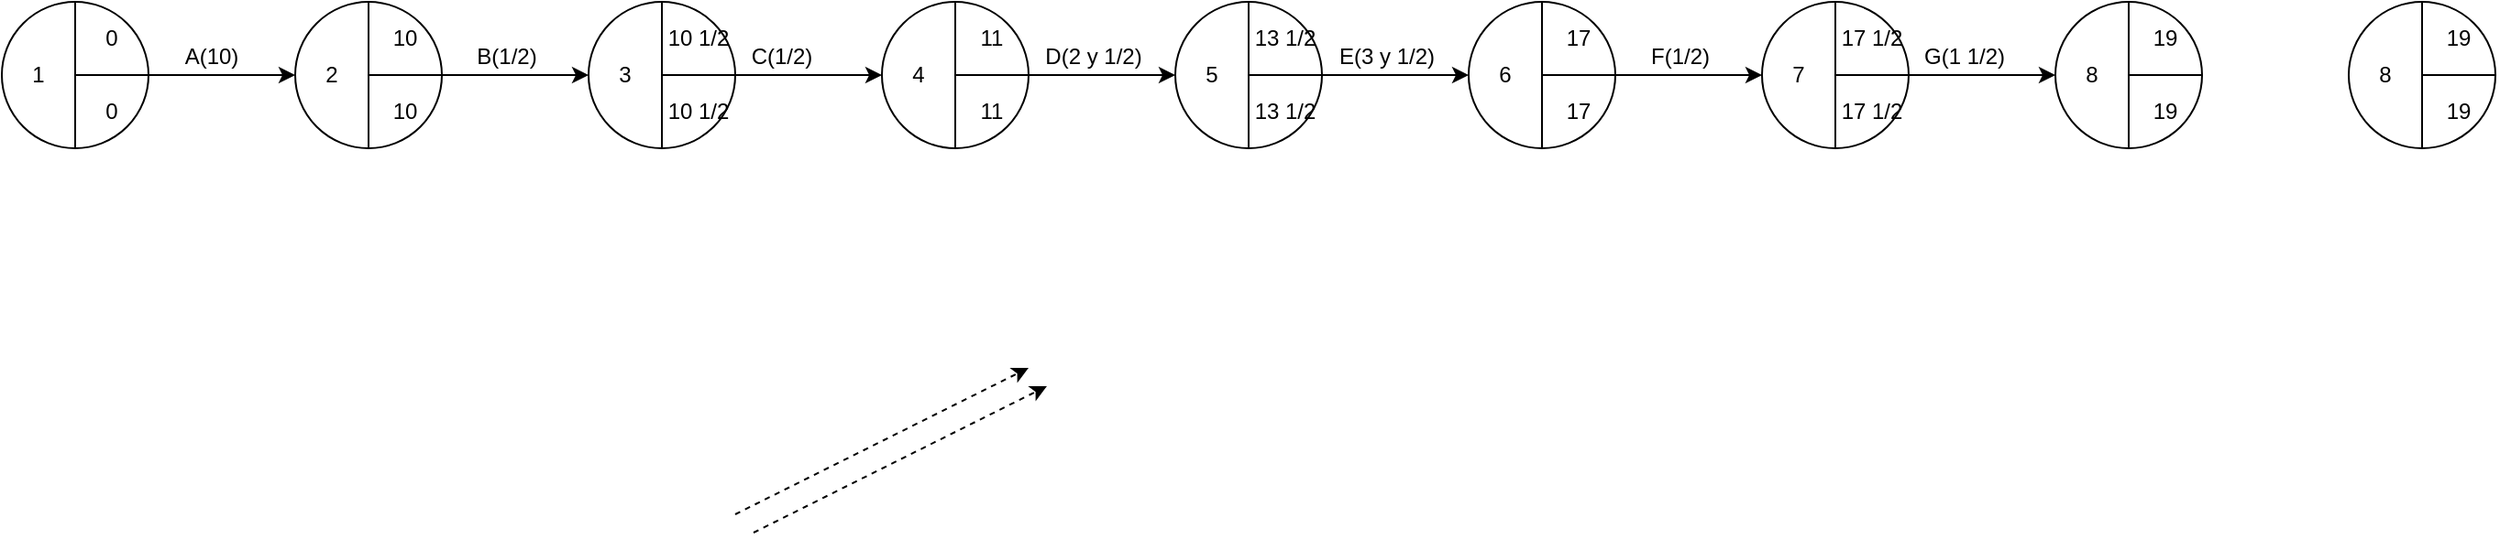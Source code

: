 <mxfile version="15.1.4" type="github">
  <diagram id="zEbEwsxPHfN8SUxE4QgK" name="Page-1">
    <mxGraphModel dx="870" dy="342" grid="1" gridSize="10" guides="1" tooltips="1" connect="1" arrows="1" fold="1" page="1" pageScale="1" pageWidth="827" pageHeight="1169" math="0" shadow="0">
      <root>
        <mxCell id="0" />
        <mxCell id="1" parent="0" />
        <mxCell id="xbuV6k483LfTjN_j53Jr-1" value="" style="html=1;labelBackgroundColor=#ffffff;startArrow=none;startFill=0;startSize=6;endArrow=classic;endFill=1;endSize=6;jettySize=auto;orthogonalLoop=1;strokeWidth=1;dashed=1;fontSize=14;exitX=0.5;exitY=0;exitDx=0;exitDy=0;" edge="1" parent="1">
          <mxGeometry width="60" height="60" relative="1" as="geometry">
            <mxPoint x="680" y="440" as="sourcePoint" />
            <mxPoint x="840" y="360" as="targetPoint" />
          </mxGeometry>
        </mxCell>
        <mxCell id="xbuV6k483LfTjN_j53Jr-2" value="" style="html=1;labelBackgroundColor=#ffffff;startArrow=none;startFill=0;startSize=6;endArrow=classic;endFill=1;endSize=6;jettySize=auto;orthogonalLoop=1;strokeWidth=1;dashed=1;fontSize=14;exitX=0.5;exitY=0;exitDx=0;exitDy=0;" edge="1" parent="1">
          <mxGeometry width="60" height="60" relative="1" as="geometry">
            <mxPoint x="690" y="450" as="sourcePoint" />
            <mxPoint x="850" y="370" as="targetPoint" />
          </mxGeometry>
        </mxCell>
        <mxCell id="xbuV6k483LfTjN_j53Jr-3" value="" style="ellipse;whiteSpace=wrap;html=1;aspect=fixed;" vertex="1" parent="1">
          <mxGeometry x="1400" y="160" width="80" height="80" as="geometry" />
        </mxCell>
        <mxCell id="xbuV6k483LfTjN_j53Jr-4" value="" style="endArrow=none;html=1;exitX=0.5;exitY=1;exitDx=0;exitDy=0;entryX=0.5;entryY=0;entryDx=0;entryDy=0;" edge="1" parent="1" source="xbuV6k483LfTjN_j53Jr-3" target="xbuV6k483LfTjN_j53Jr-3">
          <mxGeometry width="50" height="50" relative="1" as="geometry">
            <mxPoint x="1460" y="340" as="sourcePoint" />
            <mxPoint x="1510" y="290" as="targetPoint" />
          </mxGeometry>
        </mxCell>
        <mxCell id="xbuV6k483LfTjN_j53Jr-5" value="" style="endArrow=none;html=1;exitX=1;exitY=0.5;exitDx=0;exitDy=0;" edge="1" parent="1" source="xbuV6k483LfTjN_j53Jr-3">
          <mxGeometry width="50" height="50" relative="1" as="geometry">
            <mxPoint x="1780" y="360" as="sourcePoint" />
            <mxPoint x="1440" y="200" as="targetPoint" />
          </mxGeometry>
        </mxCell>
        <mxCell id="xbuV6k483LfTjN_j53Jr-6" value="8" style="text;html=1;strokeColor=none;fillColor=none;align=center;verticalAlign=middle;whiteSpace=wrap;rounded=0;" vertex="1" parent="1">
          <mxGeometry x="1400" y="190" width="40" height="20" as="geometry" />
        </mxCell>
        <mxCell id="xbuV6k483LfTjN_j53Jr-7" value="19" style="text;html=1;strokeColor=none;fillColor=none;align=center;verticalAlign=middle;whiteSpace=wrap;rounded=0;" vertex="1" parent="1">
          <mxGeometry x="1440" y="170" width="40" height="20" as="geometry" />
        </mxCell>
        <mxCell id="xbuV6k483LfTjN_j53Jr-8" value="19" style="text;html=1;strokeColor=none;fillColor=none;align=center;verticalAlign=middle;whiteSpace=wrap;rounded=0;" vertex="1" parent="1">
          <mxGeometry x="1440" y="210" width="40" height="20" as="geometry" />
        </mxCell>
        <mxCell id="xbuV6k483LfTjN_j53Jr-51" style="edgeStyle=orthogonalEdgeStyle;rounded=0;orthogonalLoop=1;jettySize=auto;html=1;exitX=1;exitY=0.5;exitDx=0;exitDy=0;entryX=0;entryY=0.5;entryDx=0;entryDy=0;" edge="1" parent="1" source="xbuV6k483LfTjN_j53Jr-9" target="xbuV6k483LfTjN_j53Jr-18">
          <mxGeometry relative="1" as="geometry" />
        </mxCell>
        <mxCell id="xbuV6k483LfTjN_j53Jr-9" value="" style="ellipse;whiteSpace=wrap;html=1;aspect=fixed;" vertex="1" parent="1">
          <mxGeometry x="280" y="160" width="80" height="80" as="geometry" />
        </mxCell>
        <mxCell id="xbuV6k483LfTjN_j53Jr-10" value="" style="endArrow=none;html=1;exitX=0.5;exitY=1;exitDx=0;exitDy=0;entryX=0.5;entryY=0;entryDx=0;entryDy=0;" edge="1" parent="1" source="xbuV6k483LfTjN_j53Jr-9" target="xbuV6k483LfTjN_j53Jr-9">
          <mxGeometry width="50" height="50" relative="1" as="geometry">
            <mxPoint x="340" y="340" as="sourcePoint" />
            <mxPoint x="390" y="290" as="targetPoint" />
          </mxGeometry>
        </mxCell>
        <mxCell id="xbuV6k483LfTjN_j53Jr-11" value="" style="endArrow=none;html=1;exitX=1;exitY=0.5;exitDx=0;exitDy=0;" edge="1" parent="1" source="xbuV6k483LfTjN_j53Jr-9">
          <mxGeometry width="50" height="50" relative="1" as="geometry">
            <mxPoint x="660" y="360" as="sourcePoint" />
            <mxPoint x="320" y="200" as="targetPoint" />
          </mxGeometry>
        </mxCell>
        <mxCell id="xbuV6k483LfTjN_j53Jr-12" value="1" style="text;html=1;strokeColor=none;fillColor=none;align=center;verticalAlign=middle;whiteSpace=wrap;rounded=0;" vertex="1" parent="1">
          <mxGeometry x="280" y="190" width="40" height="20" as="geometry" />
        </mxCell>
        <mxCell id="xbuV6k483LfTjN_j53Jr-13" value="0" style="text;html=1;strokeColor=none;fillColor=none;align=center;verticalAlign=middle;whiteSpace=wrap;rounded=0;" vertex="1" parent="1">
          <mxGeometry x="320" y="170" width="40" height="20" as="geometry" />
        </mxCell>
        <mxCell id="xbuV6k483LfTjN_j53Jr-14" value="0" style="text;html=1;strokeColor=none;fillColor=none;align=center;verticalAlign=middle;whiteSpace=wrap;rounded=0;" vertex="1" parent="1">
          <mxGeometry x="320" y="210" width="40" height="20" as="geometry" />
        </mxCell>
        <mxCell id="xbuV6k483LfTjN_j53Jr-52" style="edgeStyle=orthogonalEdgeStyle;rounded=0;orthogonalLoop=1;jettySize=auto;html=1;exitX=1;exitY=0.5;exitDx=0;exitDy=0;entryX=0;entryY=0.5;entryDx=0;entryDy=0;" edge="1" parent="1" source="xbuV6k483LfTjN_j53Jr-15" target="xbuV6k483LfTjN_j53Jr-24">
          <mxGeometry relative="1" as="geometry" />
        </mxCell>
        <mxCell id="xbuV6k483LfTjN_j53Jr-15" value="" style="ellipse;whiteSpace=wrap;html=1;aspect=fixed;" vertex="1" parent="1">
          <mxGeometry x="440" y="160" width="80" height="80" as="geometry" />
        </mxCell>
        <mxCell id="xbuV6k483LfTjN_j53Jr-16" value="" style="endArrow=none;html=1;exitX=0.5;exitY=1;exitDx=0;exitDy=0;entryX=0.5;entryY=0;entryDx=0;entryDy=0;" edge="1" parent="1" source="xbuV6k483LfTjN_j53Jr-15" target="xbuV6k483LfTjN_j53Jr-15">
          <mxGeometry width="50" height="50" relative="1" as="geometry">
            <mxPoint x="500" y="340" as="sourcePoint" />
            <mxPoint x="550" y="290" as="targetPoint" />
          </mxGeometry>
        </mxCell>
        <mxCell id="xbuV6k483LfTjN_j53Jr-17" value="" style="endArrow=none;html=1;exitX=1;exitY=0.5;exitDx=0;exitDy=0;" edge="1" parent="1" source="xbuV6k483LfTjN_j53Jr-15">
          <mxGeometry width="50" height="50" relative="1" as="geometry">
            <mxPoint x="820" y="360" as="sourcePoint" />
            <mxPoint x="480" y="200" as="targetPoint" />
          </mxGeometry>
        </mxCell>
        <mxCell id="xbuV6k483LfTjN_j53Jr-18" value="2" style="text;html=1;strokeColor=none;fillColor=none;align=center;verticalAlign=middle;whiteSpace=wrap;rounded=0;" vertex="1" parent="1">
          <mxGeometry x="440" y="190" width="40" height="20" as="geometry" />
        </mxCell>
        <mxCell id="xbuV6k483LfTjN_j53Jr-19" value="10" style="text;html=1;strokeColor=none;fillColor=none;align=center;verticalAlign=middle;whiteSpace=wrap;rounded=0;" vertex="1" parent="1">
          <mxGeometry x="480" y="170" width="40" height="20" as="geometry" />
        </mxCell>
        <mxCell id="xbuV6k483LfTjN_j53Jr-20" value="10" style="text;html=1;strokeColor=none;fillColor=none;align=center;verticalAlign=middle;whiteSpace=wrap;rounded=0;" vertex="1" parent="1">
          <mxGeometry x="480" y="210" width="40" height="20" as="geometry" />
        </mxCell>
        <mxCell id="xbuV6k483LfTjN_j53Jr-53" value="" style="edgeStyle=orthogonalEdgeStyle;rounded=0;orthogonalLoop=1;jettySize=auto;html=1;" edge="1" parent="1" source="xbuV6k483LfTjN_j53Jr-21" target="xbuV6k483LfTjN_j53Jr-30">
          <mxGeometry relative="1" as="geometry" />
        </mxCell>
        <mxCell id="xbuV6k483LfTjN_j53Jr-21" value="" style="ellipse;whiteSpace=wrap;html=1;aspect=fixed;" vertex="1" parent="1">
          <mxGeometry x="600" y="160" width="80" height="80" as="geometry" />
        </mxCell>
        <mxCell id="xbuV6k483LfTjN_j53Jr-22" value="" style="endArrow=none;html=1;exitX=0.5;exitY=1;exitDx=0;exitDy=0;entryX=0.5;entryY=0;entryDx=0;entryDy=0;" edge="1" parent="1" source="xbuV6k483LfTjN_j53Jr-21" target="xbuV6k483LfTjN_j53Jr-21">
          <mxGeometry width="50" height="50" relative="1" as="geometry">
            <mxPoint x="660" y="340" as="sourcePoint" />
            <mxPoint x="710" y="290" as="targetPoint" />
          </mxGeometry>
        </mxCell>
        <mxCell id="xbuV6k483LfTjN_j53Jr-23" value="" style="endArrow=none;html=1;exitX=1;exitY=0.5;exitDx=0;exitDy=0;" edge="1" parent="1" source="xbuV6k483LfTjN_j53Jr-21">
          <mxGeometry width="50" height="50" relative="1" as="geometry">
            <mxPoint x="980" y="360" as="sourcePoint" />
            <mxPoint x="640" y="200" as="targetPoint" />
          </mxGeometry>
        </mxCell>
        <mxCell id="xbuV6k483LfTjN_j53Jr-24" value="3" style="text;html=1;strokeColor=none;fillColor=none;align=center;verticalAlign=middle;whiteSpace=wrap;rounded=0;" vertex="1" parent="1">
          <mxGeometry x="600" y="190" width="40" height="20" as="geometry" />
        </mxCell>
        <mxCell id="xbuV6k483LfTjN_j53Jr-25" value="10 1/2" style="text;html=1;strokeColor=none;fillColor=none;align=center;verticalAlign=middle;whiteSpace=wrap;rounded=0;" vertex="1" parent="1">
          <mxGeometry x="640" y="170" width="40" height="20" as="geometry" />
        </mxCell>
        <mxCell id="xbuV6k483LfTjN_j53Jr-26" value="10 1/2" style="text;html=1;strokeColor=none;fillColor=none;align=center;verticalAlign=middle;whiteSpace=wrap;rounded=0;" vertex="1" parent="1">
          <mxGeometry x="640" y="210" width="40" height="20" as="geometry" />
        </mxCell>
        <mxCell id="xbuV6k483LfTjN_j53Jr-54" value="" style="edgeStyle=orthogonalEdgeStyle;rounded=0;orthogonalLoop=1;jettySize=auto;html=1;" edge="1" parent="1" source="xbuV6k483LfTjN_j53Jr-27" target="xbuV6k483LfTjN_j53Jr-36">
          <mxGeometry relative="1" as="geometry" />
        </mxCell>
        <mxCell id="xbuV6k483LfTjN_j53Jr-27" value="" style="ellipse;whiteSpace=wrap;html=1;aspect=fixed;" vertex="1" parent="1">
          <mxGeometry x="760" y="160" width="80" height="80" as="geometry" />
        </mxCell>
        <mxCell id="xbuV6k483LfTjN_j53Jr-28" value="" style="endArrow=none;html=1;exitX=0.5;exitY=1;exitDx=0;exitDy=0;entryX=0.5;entryY=0;entryDx=0;entryDy=0;" edge="1" parent="1" source="xbuV6k483LfTjN_j53Jr-27" target="xbuV6k483LfTjN_j53Jr-27">
          <mxGeometry width="50" height="50" relative="1" as="geometry">
            <mxPoint x="820" y="340" as="sourcePoint" />
            <mxPoint x="870" y="290" as="targetPoint" />
          </mxGeometry>
        </mxCell>
        <mxCell id="xbuV6k483LfTjN_j53Jr-29" value="" style="endArrow=none;html=1;exitX=1;exitY=0.5;exitDx=0;exitDy=0;" edge="1" parent="1" source="xbuV6k483LfTjN_j53Jr-27">
          <mxGeometry width="50" height="50" relative="1" as="geometry">
            <mxPoint x="1140" y="360" as="sourcePoint" />
            <mxPoint x="800" y="200" as="targetPoint" />
          </mxGeometry>
        </mxCell>
        <mxCell id="xbuV6k483LfTjN_j53Jr-30" value="4" style="text;html=1;strokeColor=none;fillColor=none;align=center;verticalAlign=middle;whiteSpace=wrap;rounded=0;" vertex="1" parent="1">
          <mxGeometry x="760" y="190" width="40" height="20" as="geometry" />
        </mxCell>
        <mxCell id="xbuV6k483LfTjN_j53Jr-31" value="11" style="text;html=1;strokeColor=none;fillColor=none;align=center;verticalAlign=middle;whiteSpace=wrap;rounded=0;" vertex="1" parent="1">
          <mxGeometry x="800" y="170" width="40" height="20" as="geometry" />
        </mxCell>
        <mxCell id="xbuV6k483LfTjN_j53Jr-32" value="11" style="text;html=1;strokeColor=none;fillColor=none;align=center;verticalAlign=middle;whiteSpace=wrap;rounded=0;" vertex="1" parent="1">
          <mxGeometry x="800" y="210" width="40" height="20" as="geometry" />
        </mxCell>
        <mxCell id="xbuV6k483LfTjN_j53Jr-55" value="" style="edgeStyle=orthogonalEdgeStyle;rounded=0;orthogonalLoop=1;jettySize=auto;html=1;" edge="1" parent="1" source="xbuV6k483LfTjN_j53Jr-33" target="xbuV6k483LfTjN_j53Jr-42">
          <mxGeometry relative="1" as="geometry" />
        </mxCell>
        <mxCell id="xbuV6k483LfTjN_j53Jr-33" value="" style="ellipse;whiteSpace=wrap;html=1;aspect=fixed;" vertex="1" parent="1">
          <mxGeometry x="920" y="160" width="80" height="80" as="geometry" />
        </mxCell>
        <mxCell id="xbuV6k483LfTjN_j53Jr-34" value="" style="endArrow=none;html=1;exitX=0.5;exitY=1;exitDx=0;exitDy=0;entryX=0.5;entryY=0;entryDx=0;entryDy=0;" edge="1" parent="1" source="xbuV6k483LfTjN_j53Jr-33" target="xbuV6k483LfTjN_j53Jr-33">
          <mxGeometry width="50" height="50" relative="1" as="geometry">
            <mxPoint x="980" y="340" as="sourcePoint" />
            <mxPoint x="1030" y="290" as="targetPoint" />
          </mxGeometry>
        </mxCell>
        <mxCell id="xbuV6k483LfTjN_j53Jr-35" value="" style="endArrow=none;html=1;exitX=1;exitY=0.5;exitDx=0;exitDy=0;" edge="1" parent="1" source="xbuV6k483LfTjN_j53Jr-33">
          <mxGeometry width="50" height="50" relative="1" as="geometry">
            <mxPoint x="1300" y="360" as="sourcePoint" />
            <mxPoint x="960" y="200" as="targetPoint" />
          </mxGeometry>
        </mxCell>
        <mxCell id="xbuV6k483LfTjN_j53Jr-36" value="5" style="text;html=1;strokeColor=none;fillColor=none;align=center;verticalAlign=middle;whiteSpace=wrap;rounded=0;" vertex="1" parent="1">
          <mxGeometry x="920" y="190" width="40" height="20" as="geometry" />
        </mxCell>
        <mxCell id="xbuV6k483LfTjN_j53Jr-37" value="13 1/2" style="text;html=1;strokeColor=none;fillColor=none;align=center;verticalAlign=middle;whiteSpace=wrap;rounded=0;" vertex="1" parent="1">
          <mxGeometry x="960" y="170" width="40" height="20" as="geometry" />
        </mxCell>
        <mxCell id="xbuV6k483LfTjN_j53Jr-38" value="13 1/2" style="text;html=1;strokeColor=none;fillColor=none;align=center;verticalAlign=middle;whiteSpace=wrap;rounded=0;" vertex="1" parent="1">
          <mxGeometry x="960" y="210" width="40" height="20" as="geometry" />
        </mxCell>
        <mxCell id="xbuV6k483LfTjN_j53Jr-56" style="edgeStyle=orthogonalEdgeStyle;rounded=0;orthogonalLoop=1;jettySize=auto;html=1;exitX=1;exitY=0.5;exitDx=0;exitDy=0;" edge="1" parent="1" source="xbuV6k483LfTjN_j53Jr-39" target="xbuV6k483LfTjN_j53Jr-48">
          <mxGeometry relative="1" as="geometry" />
        </mxCell>
        <mxCell id="xbuV6k483LfTjN_j53Jr-39" value="" style="ellipse;whiteSpace=wrap;html=1;aspect=fixed;" vertex="1" parent="1">
          <mxGeometry x="1080" y="160" width="80" height="80" as="geometry" />
        </mxCell>
        <mxCell id="xbuV6k483LfTjN_j53Jr-40" value="" style="endArrow=none;html=1;exitX=0.5;exitY=1;exitDx=0;exitDy=0;entryX=0.5;entryY=0;entryDx=0;entryDy=0;" edge="1" parent="1" source="xbuV6k483LfTjN_j53Jr-39" target="xbuV6k483LfTjN_j53Jr-39">
          <mxGeometry width="50" height="50" relative="1" as="geometry">
            <mxPoint x="1140" y="340" as="sourcePoint" />
            <mxPoint x="1190" y="290" as="targetPoint" />
          </mxGeometry>
        </mxCell>
        <mxCell id="xbuV6k483LfTjN_j53Jr-41" value="" style="endArrow=none;html=1;exitX=1;exitY=0.5;exitDx=0;exitDy=0;" edge="1" parent="1" source="xbuV6k483LfTjN_j53Jr-39">
          <mxGeometry width="50" height="50" relative="1" as="geometry">
            <mxPoint x="1460" y="360" as="sourcePoint" />
            <mxPoint x="1120" y="200" as="targetPoint" />
          </mxGeometry>
        </mxCell>
        <mxCell id="xbuV6k483LfTjN_j53Jr-42" value="6" style="text;html=1;strokeColor=none;fillColor=none;align=center;verticalAlign=middle;whiteSpace=wrap;rounded=0;" vertex="1" parent="1">
          <mxGeometry x="1080" y="190" width="40" height="20" as="geometry" />
        </mxCell>
        <mxCell id="xbuV6k483LfTjN_j53Jr-43" value="17" style="text;html=1;strokeColor=none;fillColor=none;align=center;verticalAlign=middle;whiteSpace=wrap;rounded=0;" vertex="1" parent="1">
          <mxGeometry x="1120" y="170" width="40" height="20" as="geometry" />
        </mxCell>
        <mxCell id="xbuV6k483LfTjN_j53Jr-44" value="17" style="text;html=1;strokeColor=none;fillColor=none;align=center;verticalAlign=middle;whiteSpace=wrap;rounded=0;" vertex="1" parent="1">
          <mxGeometry x="1120" y="210" width="40" height="20" as="geometry" />
        </mxCell>
        <mxCell id="xbuV6k483LfTjN_j53Jr-57" value="" style="edgeStyle=orthogonalEdgeStyle;rounded=0;orthogonalLoop=1;jettySize=auto;html=1;" edge="1" parent="1" source="xbuV6k483LfTjN_j53Jr-45" target="xbuV6k483LfTjN_j53Jr-6">
          <mxGeometry relative="1" as="geometry" />
        </mxCell>
        <mxCell id="xbuV6k483LfTjN_j53Jr-45" value="" style="ellipse;whiteSpace=wrap;html=1;aspect=fixed;" vertex="1" parent="1">
          <mxGeometry x="1240" y="160" width="80" height="80" as="geometry" />
        </mxCell>
        <mxCell id="xbuV6k483LfTjN_j53Jr-46" value="" style="endArrow=none;html=1;exitX=0.5;exitY=1;exitDx=0;exitDy=0;entryX=0.5;entryY=0;entryDx=0;entryDy=0;" edge="1" parent="1" source="xbuV6k483LfTjN_j53Jr-45" target="xbuV6k483LfTjN_j53Jr-45">
          <mxGeometry width="50" height="50" relative="1" as="geometry">
            <mxPoint x="1300" y="340" as="sourcePoint" />
            <mxPoint x="1350" y="290" as="targetPoint" />
          </mxGeometry>
        </mxCell>
        <mxCell id="xbuV6k483LfTjN_j53Jr-47" value="" style="endArrow=none;html=1;exitX=1;exitY=0.5;exitDx=0;exitDy=0;" edge="1" parent="1" source="xbuV6k483LfTjN_j53Jr-45">
          <mxGeometry width="50" height="50" relative="1" as="geometry">
            <mxPoint x="1620" y="360" as="sourcePoint" />
            <mxPoint x="1280" y="200" as="targetPoint" />
          </mxGeometry>
        </mxCell>
        <mxCell id="xbuV6k483LfTjN_j53Jr-48" value="7" style="text;html=1;strokeColor=none;fillColor=none;align=center;verticalAlign=middle;whiteSpace=wrap;rounded=0;" vertex="1" parent="1">
          <mxGeometry x="1240" y="190" width="40" height="20" as="geometry" />
        </mxCell>
        <mxCell id="xbuV6k483LfTjN_j53Jr-49" value="17 1/2" style="text;html=1;strokeColor=none;fillColor=none;align=center;verticalAlign=middle;whiteSpace=wrap;rounded=0;" vertex="1" parent="1">
          <mxGeometry x="1280" y="170" width="40" height="20" as="geometry" />
        </mxCell>
        <mxCell id="xbuV6k483LfTjN_j53Jr-50" value="17 1/2" style="text;html=1;strokeColor=none;fillColor=none;align=center;verticalAlign=middle;whiteSpace=wrap;rounded=0;" vertex="1" parent="1">
          <mxGeometry x="1280" y="210" width="40" height="20" as="geometry" />
        </mxCell>
        <mxCell id="xbuV6k483LfTjN_j53Jr-58" value="A(10)" style="text;html=1;align=center;verticalAlign=middle;resizable=0;points=[];autosize=1;strokeColor=none;fillColor=none;" vertex="1" parent="1">
          <mxGeometry x="374" y="180" width="40" height="20" as="geometry" />
        </mxCell>
        <mxCell id="xbuV6k483LfTjN_j53Jr-60" value="B(1/2)" style="text;html=1;align=center;verticalAlign=middle;resizable=0;points=[];autosize=1;strokeColor=none;fillColor=none;" vertex="1" parent="1">
          <mxGeometry x="530" y="180" width="50" height="20" as="geometry" />
        </mxCell>
        <mxCell id="xbuV6k483LfTjN_j53Jr-61" value="C(1/2)" style="text;html=1;align=center;verticalAlign=middle;resizable=0;points=[];autosize=1;strokeColor=none;fillColor=none;" vertex="1" parent="1">
          <mxGeometry x="680" y="180" width="50" height="20" as="geometry" />
        </mxCell>
        <mxCell id="xbuV6k483LfTjN_j53Jr-62" value="D(2 y 1/2)" style="text;html=1;align=center;verticalAlign=middle;resizable=0;points=[];autosize=1;strokeColor=none;fillColor=none;" vertex="1" parent="1">
          <mxGeometry x="840" y="180" width="70" height="20" as="geometry" />
        </mxCell>
        <mxCell id="xbuV6k483LfTjN_j53Jr-63" value="E(3 y 1/2)" style="text;html=1;align=center;verticalAlign=middle;resizable=0;points=[];autosize=1;strokeColor=none;fillColor=none;" vertex="1" parent="1">
          <mxGeometry x="1000" y="180" width="70" height="20" as="geometry" />
        </mxCell>
        <mxCell id="xbuV6k483LfTjN_j53Jr-64" value="F(1/2)" style="text;html=1;align=center;verticalAlign=middle;resizable=0;points=[];autosize=1;strokeColor=none;fillColor=none;" vertex="1" parent="1">
          <mxGeometry x="1170" y="180" width="50" height="20" as="geometry" />
        </mxCell>
        <mxCell id="xbuV6k483LfTjN_j53Jr-65" value="G(1 1/2)" style="text;html=1;align=center;verticalAlign=middle;resizable=0;points=[];autosize=1;strokeColor=none;fillColor=none;" vertex="1" parent="1">
          <mxGeometry x="1320" y="180" width="60" height="20" as="geometry" />
        </mxCell>
        <mxCell id="xbuV6k483LfTjN_j53Jr-66" value="" style="ellipse;whiteSpace=wrap;html=1;aspect=fixed;" vertex="1" parent="1">
          <mxGeometry x="1560" y="160" width="80" height="80" as="geometry" />
        </mxCell>
        <mxCell id="xbuV6k483LfTjN_j53Jr-67" value="" style="endArrow=none;html=1;exitX=0.5;exitY=1;exitDx=0;exitDy=0;entryX=0.5;entryY=0;entryDx=0;entryDy=0;" edge="1" parent="1" source="xbuV6k483LfTjN_j53Jr-66" target="xbuV6k483LfTjN_j53Jr-66">
          <mxGeometry width="50" height="50" relative="1" as="geometry">
            <mxPoint x="1620" y="340" as="sourcePoint" />
            <mxPoint x="1670" y="290" as="targetPoint" />
          </mxGeometry>
        </mxCell>
        <mxCell id="xbuV6k483LfTjN_j53Jr-68" value="" style="endArrow=none;html=1;exitX=1;exitY=0.5;exitDx=0;exitDy=0;" edge="1" parent="1" source="xbuV6k483LfTjN_j53Jr-66">
          <mxGeometry width="50" height="50" relative="1" as="geometry">
            <mxPoint x="1940" y="360" as="sourcePoint" />
            <mxPoint x="1600" y="200" as="targetPoint" />
          </mxGeometry>
        </mxCell>
        <mxCell id="xbuV6k483LfTjN_j53Jr-69" value="8" style="text;html=1;strokeColor=none;fillColor=none;align=center;verticalAlign=middle;whiteSpace=wrap;rounded=0;" vertex="1" parent="1">
          <mxGeometry x="1560" y="190" width="40" height="20" as="geometry" />
        </mxCell>
        <mxCell id="xbuV6k483LfTjN_j53Jr-70" value="19" style="text;html=1;strokeColor=none;fillColor=none;align=center;verticalAlign=middle;whiteSpace=wrap;rounded=0;" vertex="1" parent="1">
          <mxGeometry x="1600" y="170" width="40" height="20" as="geometry" />
        </mxCell>
        <mxCell id="xbuV6k483LfTjN_j53Jr-71" value="19" style="text;html=1;strokeColor=none;fillColor=none;align=center;verticalAlign=middle;whiteSpace=wrap;rounded=0;" vertex="1" parent="1">
          <mxGeometry x="1600" y="210" width="40" height="20" as="geometry" />
        </mxCell>
      </root>
    </mxGraphModel>
  </diagram>
</mxfile>
